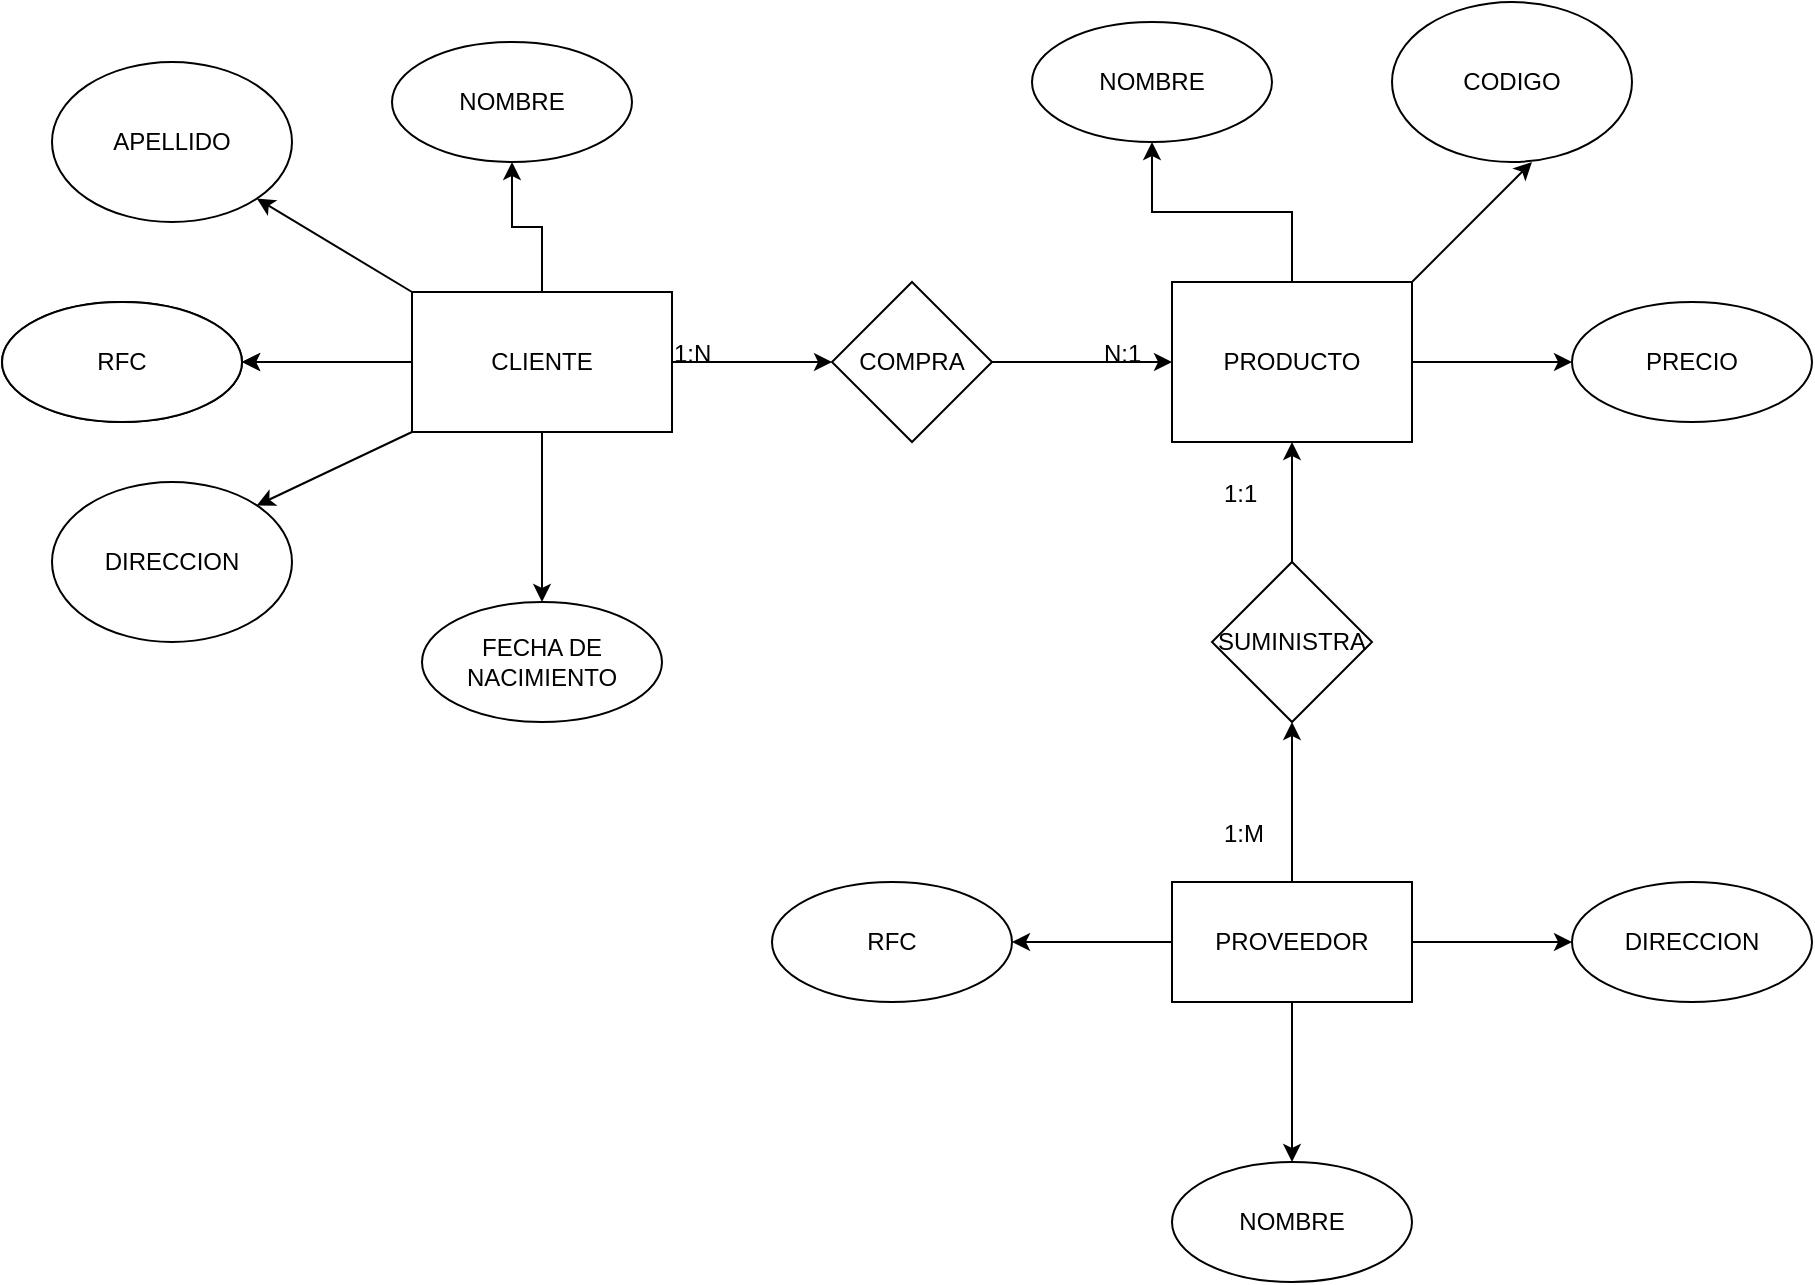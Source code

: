 <mxfile version="20.2.2" type="device"><diagram id="dG9olYtuAYdx1wpf-cBH" name="Página-1"><mxGraphModel dx="868" dy="474" grid="1" gridSize="10" guides="1" tooltips="1" connect="1" arrows="1" fold="1" page="1" pageScale="1" pageWidth="827" pageHeight="1169" math="0" shadow="0"><root><mxCell id="0"/><mxCell id="1" parent="0"/><mxCell id="W78P-ldj9z314TOQkwOQ-26" value="" style="edgeStyle=orthogonalEdgeStyle;rounded=0;orthogonalLoop=1;jettySize=auto;html=1;" edge="1" parent="1" source="W78P-ldj9z314TOQkwOQ-1" target="W78P-ldj9z314TOQkwOQ-25"><mxGeometry relative="1" as="geometry"/></mxCell><mxCell id="W78P-ldj9z314TOQkwOQ-30" value="" style="edgeStyle=orthogonalEdgeStyle;rounded=0;orthogonalLoop=1;jettySize=auto;html=1;" edge="1" parent="1" source="W78P-ldj9z314TOQkwOQ-1" target="W78P-ldj9z314TOQkwOQ-29"><mxGeometry relative="1" as="geometry"/></mxCell><mxCell id="W78P-ldj9z314TOQkwOQ-1" value="PRODUCTO" style="rounded=0;whiteSpace=wrap;html=1;" vertex="1" parent="1"><mxGeometry x="620" y="170" width="120" height="80" as="geometry"/></mxCell><mxCell id="W78P-ldj9z314TOQkwOQ-17" value="" style="edgeStyle=orthogonalEdgeStyle;rounded=0;orthogonalLoop=1;jettySize=auto;html=1;" edge="1" parent="1" source="W78P-ldj9z314TOQkwOQ-2" target="W78P-ldj9z314TOQkwOQ-5"><mxGeometry relative="1" as="geometry"/></mxCell><mxCell id="W78P-ldj9z314TOQkwOQ-41" value="" style="edgeStyle=orthogonalEdgeStyle;rounded=0;orthogonalLoop=1;jettySize=auto;html=1;" edge="1" parent="1" source="W78P-ldj9z314TOQkwOQ-2" target="W78P-ldj9z314TOQkwOQ-40"><mxGeometry relative="1" as="geometry"/></mxCell><mxCell id="W78P-ldj9z314TOQkwOQ-43" value="" style="edgeStyle=orthogonalEdgeStyle;rounded=0;orthogonalLoop=1;jettySize=auto;html=1;" edge="1" parent="1" source="W78P-ldj9z314TOQkwOQ-2" target="W78P-ldj9z314TOQkwOQ-42"><mxGeometry relative="1" as="geometry"/></mxCell><mxCell id="W78P-ldj9z314TOQkwOQ-45" value="" style="edgeStyle=orthogonalEdgeStyle;rounded=0;orthogonalLoop=1;jettySize=auto;html=1;" edge="1" parent="1" source="W78P-ldj9z314TOQkwOQ-2" target="W78P-ldj9z314TOQkwOQ-44"><mxGeometry relative="1" as="geometry"/></mxCell><mxCell id="W78P-ldj9z314TOQkwOQ-2" value="PROVEEDOR" style="rounded=0;whiteSpace=wrap;html=1;" vertex="1" parent="1"><mxGeometry x="620" y="470" width="120" height="60" as="geometry"/></mxCell><mxCell id="W78P-ldj9z314TOQkwOQ-9" value="" style="edgeStyle=orthogonalEdgeStyle;rounded=0;orthogonalLoop=1;jettySize=auto;html=1;" edge="1" parent="1" source="W78P-ldj9z314TOQkwOQ-3" target="W78P-ldj9z314TOQkwOQ-8"><mxGeometry relative="1" as="geometry"/></mxCell><mxCell id="W78P-ldj9z314TOQkwOQ-11" value="" style="edgeStyle=orthogonalEdgeStyle;rounded=0;orthogonalLoop=1;jettySize=auto;html=1;" edge="1" parent="1" source="W78P-ldj9z314TOQkwOQ-3" target="W78P-ldj9z314TOQkwOQ-10"><mxGeometry relative="1" as="geometry"/></mxCell><mxCell id="W78P-ldj9z314TOQkwOQ-13" value="" style="edgeStyle=orthogonalEdgeStyle;rounded=0;orthogonalLoop=1;jettySize=auto;html=1;" edge="1" parent="1" source="W78P-ldj9z314TOQkwOQ-3" target="W78P-ldj9z314TOQkwOQ-12"><mxGeometry relative="1" as="geometry"/></mxCell><mxCell id="W78P-ldj9z314TOQkwOQ-14" value="" style="edgeStyle=orthogonalEdgeStyle;rounded=0;orthogonalLoop=1;jettySize=auto;html=1;" edge="1" parent="1" source="W78P-ldj9z314TOQkwOQ-3" target="W78P-ldj9z314TOQkwOQ-4"><mxGeometry relative="1" as="geometry"/></mxCell><mxCell id="W78P-ldj9z314TOQkwOQ-20" value="" style="edgeStyle=orthogonalEdgeStyle;rounded=0;orthogonalLoop=1;jettySize=auto;html=1;" edge="1" parent="1" source="W78P-ldj9z314TOQkwOQ-3" target="W78P-ldj9z314TOQkwOQ-19"><mxGeometry relative="1" as="geometry"/></mxCell><mxCell id="W78P-ldj9z314TOQkwOQ-3" value="CLIENTE" style="rounded=0;whiteSpace=wrap;html=1;" vertex="1" parent="1"><mxGeometry x="240" y="175" width="130" height="70" as="geometry"/></mxCell><mxCell id="W78P-ldj9z314TOQkwOQ-15" value="" style="edgeStyle=orthogonalEdgeStyle;rounded=0;orthogonalLoop=1;jettySize=auto;html=1;" edge="1" parent="1" source="W78P-ldj9z314TOQkwOQ-4" target="W78P-ldj9z314TOQkwOQ-1"><mxGeometry relative="1" as="geometry"/></mxCell><mxCell id="W78P-ldj9z314TOQkwOQ-4" value="COMPRA" style="rhombus;whiteSpace=wrap;html=1;" vertex="1" parent="1"><mxGeometry x="450" y="170" width="80" height="80" as="geometry"/></mxCell><mxCell id="W78P-ldj9z314TOQkwOQ-5" value="SUMINISTRA" style="rhombus;whiteSpace=wrap;html=1;" vertex="1" parent="1"><mxGeometry x="640" y="310" width="80" height="80" as="geometry"/></mxCell><mxCell id="W78P-ldj9z314TOQkwOQ-8" value="NOMBRE" style="ellipse;whiteSpace=wrap;html=1;rounded=0;" vertex="1" parent="1"><mxGeometry x="230" y="50" width="120" height="60" as="geometry"/></mxCell><mxCell id="W78P-ldj9z314TOQkwOQ-10" value="" style="ellipse;whiteSpace=wrap;html=1;rounded=0;" vertex="1" parent="1"><mxGeometry x="35" y="180" width="120" height="60" as="geometry"/></mxCell><mxCell id="W78P-ldj9z314TOQkwOQ-12" value="FECHA DE NACIMIENTO" style="ellipse;whiteSpace=wrap;html=1;rounded=0;" vertex="1" parent="1"><mxGeometry x="245" y="330" width="120" height="60" as="geometry"/></mxCell><mxCell id="W78P-ldj9z314TOQkwOQ-19" value="RFC" style="ellipse;whiteSpace=wrap;html=1;rounded=0;" vertex="1" parent="1"><mxGeometry x="35" y="180" width="120" height="60" as="geometry"/></mxCell><mxCell id="W78P-ldj9z314TOQkwOQ-21" value="DIRECCION" style="ellipse;whiteSpace=wrap;html=1;" vertex="1" parent="1"><mxGeometry x="60" y="270" width="120" height="80" as="geometry"/></mxCell><mxCell id="W78P-ldj9z314TOQkwOQ-22" value="APELLIDO" style="ellipse;whiteSpace=wrap;html=1;" vertex="1" parent="1"><mxGeometry x="60" y="60" width="120" height="80" as="geometry"/></mxCell><mxCell id="W78P-ldj9z314TOQkwOQ-23" value="" style="endArrow=classic;html=1;rounded=0;exitX=0;exitY=0;exitDx=0;exitDy=0;entryX=1;entryY=1;entryDx=0;entryDy=0;" edge="1" parent="1" source="W78P-ldj9z314TOQkwOQ-3" target="W78P-ldj9z314TOQkwOQ-22"><mxGeometry width="50" height="50" relative="1" as="geometry"><mxPoint x="390" y="170" as="sourcePoint"/><mxPoint x="440" y="120" as="targetPoint"/></mxGeometry></mxCell><mxCell id="W78P-ldj9z314TOQkwOQ-24" value="" style="endArrow=classic;html=1;rounded=0;exitX=0;exitY=1;exitDx=0;exitDy=0;entryX=1;entryY=0;entryDx=0;entryDy=0;" edge="1" parent="1" source="W78P-ldj9z314TOQkwOQ-3" target="W78P-ldj9z314TOQkwOQ-21"><mxGeometry width="50" height="50" relative="1" as="geometry"><mxPoint x="390" y="170" as="sourcePoint"/><mxPoint x="440" y="120" as="targetPoint"/></mxGeometry></mxCell><mxCell id="W78P-ldj9z314TOQkwOQ-25" value="NOMBRE" style="ellipse;whiteSpace=wrap;html=1;rounded=0;" vertex="1" parent="1"><mxGeometry x="550" y="40" width="120" height="60" as="geometry"/></mxCell><mxCell id="W78P-ldj9z314TOQkwOQ-27" value="CODIGO" style="ellipse;whiteSpace=wrap;html=1;" vertex="1" parent="1"><mxGeometry x="730" y="30" width="120" height="80" as="geometry"/></mxCell><mxCell id="W78P-ldj9z314TOQkwOQ-29" value="PRECIO" style="ellipse;whiteSpace=wrap;html=1;rounded=0;" vertex="1" parent="1"><mxGeometry x="820" y="180" width="120" height="60" as="geometry"/></mxCell><mxCell id="W78P-ldj9z314TOQkwOQ-31" value="" style="endArrow=classic;html=1;rounded=0;exitX=1;exitY=0;exitDx=0;exitDy=0;entryX=0.583;entryY=1;entryDx=0;entryDy=0;entryPerimeter=0;" edge="1" parent="1" source="W78P-ldj9z314TOQkwOQ-1" target="W78P-ldj9z314TOQkwOQ-27"><mxGeometry width="50" height="50" relative="1" as="geometry"><mxPoint x="610" y="160" as="sourcePoint"/><mxPoint x="660" y="110" as="targetPoint"/></mxGeometry></mxCell><mxCell id="W78P-ldj9z314TOQkwOQ-32" value="1:N" style="text;strokeColor=none;fillColor=none;align=left;verticalAlign=middle;spacingLeft=4;spacingRight=4;overflow=hidden;points=[[0,0.5],[1,0.5]];portConstraint=eastwest;rotatable=0;" vertex="1" parent="1"><mxGeometry x="365" y="190" width="30" height="30" as="geometry"/></mxCell><mxCell id="W78P-ldj9z314TOQkwOQ-33" value="N:1" style="text;strokeColor=none;fillColor=none;align=left;verticalAlign=middle;spacingLeft=4;spacingRight=4;overflow=hidden;points=[[0,0.5],[1,0.5]];portConstraint=eastwest;rotatable=0;" vertex="1" parent="1"><mxGeometry x="580" y="190" width="30" height="30" as="geometry"/></mxCell><mxCell id="W78P-ldj9z314TOQkwOQ-34" value="1:1" style="text;strokeColor=none;fillColor=none;align=left;verticalAlign=middle;spacingLeft=4;spacingRight=4;overflow=hidden;points=[[0,0.5],[1,0.5]];portConstraint=eastwest;rotatable=0;" vertex="1" parent="1"><mxGeometry x="640" y="260" width="30" height="30" as="geometry"/></mxCell><mxCell id="W78P-ldj9z314TOQkwOQ-37" value="" style="endArrow=classic;html=1;rounded=0;entryX=0.5;entryY=1;entryDx=0;entryDy=0;exitX=0.5;exitY=0;exitDx=0;exitDy=0;" edge="1" parent="1" source="W78P-ldj9z314TOQkwOQ-5" target="W78P-ldj9z314TOQkwOQ-1"><mxGeometry width="50" height="50" relative="1" as="geometry"><mxPoint x="610" y="360" as="sourcePoint"/><mxPoint x="660" y="310" as="targetPoint"/></mxGeometry></mxCell><mxCell id="W78P-ldj9z314TOQkwOQ-39" value="1:M" style="text;strokeColor=none;fillColor=none;align=left;verticalAlign=middle;spacingLeft=4;spacingRight=4;overflow=hidden;points=[[0,0.5],[1,0.5]];portConstraint=eastwest;rotatable=0;direction=west;flipH=0;flipV=1;" vertex="1" parent="1"><mxGeometry x="640" y="430" width="30" height="30" as="geometry"/></mxCell><mxCell id="W78P-ldj9z314TOQkwOQ-40" value="DIRECCION" style="ellipse;whiteSpace=wrap;html=1;rounded=0;" vertex="1" parent="1"><mxGeometry x="820" y="470" width="120" height="60" as="geometry"/></mxCell><mxCell id="W78P-ldj9z314TOQkwOQ-42" value="NOMBRE" style="ellipse;whiteSpace=wrap;html=1;rounded=0;" vertex="1" parent="1"><mxGeometry x="620" y="610" width="120" height="60" as="geometry"/></mxCell><mxCell id="W78P-ldj9z314TOQkwOQ-44" value="RFC" style="ellipse;whiteSpace=wrap;html=1;rounded=0;" vertex="1" parent="1"><mxGeometry x="420" y="470" width="120" height="60" as="geometry"/></mxCell></root></mxGraphModel></diagram></mxfile>